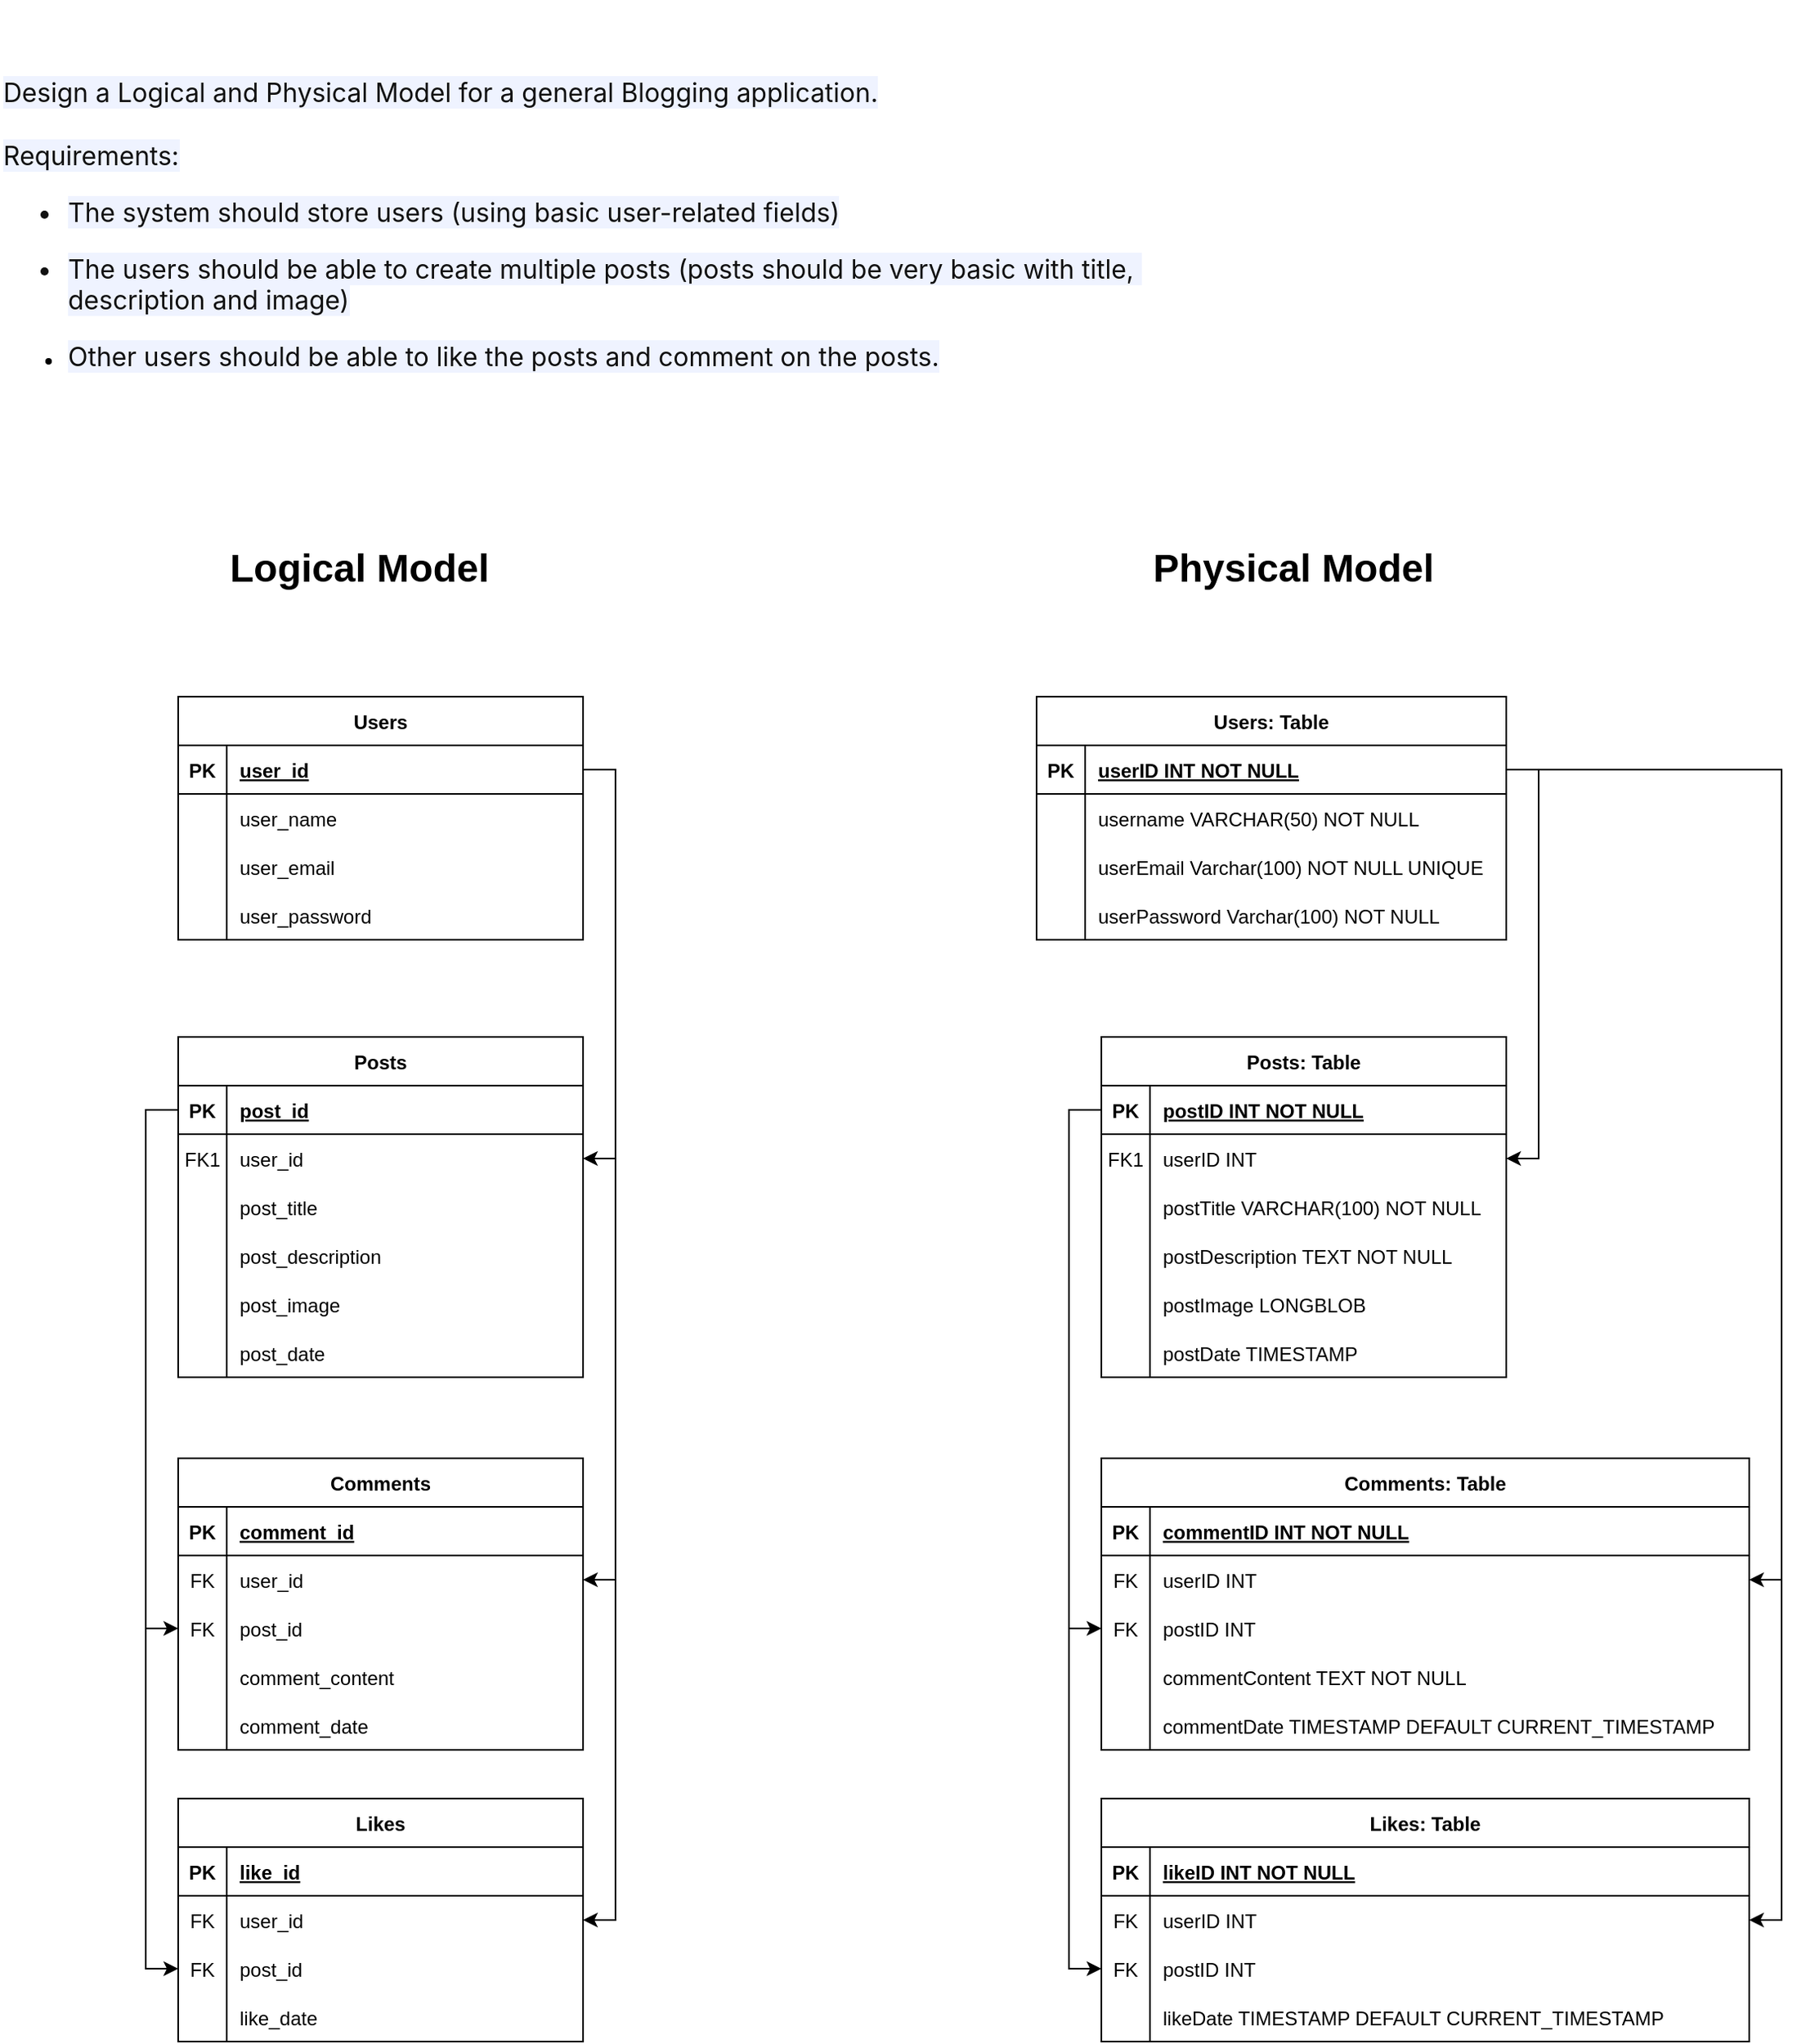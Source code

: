 <mxfile version="24.7.7">
  <diagram id="R2lEEEUBdFMjLlhIrx00" name="Page-1">
    <mxGraphModel dx="2100" dy="1114" grid="1" gridSize="10" guides="1" tooltips="1" connect="1" arrows="1" fold="1" page="1" pageScale="1" pageWidth="850" pageHeight="1100" math="0" shadow="0" extFonts="Permanent Marker^https://fonts.googleapis.com/css?family=Permanent+Marker">
      <root>
        <mxCell id="0" />
        <mxCell id="1" parent="0" />
        <mxCell id="C-vyLk0tnHw3VtMMgP7b-2" value="Posts" style="shape=table;startSize=30;container=1;collapsible=1;childLayout=tableLayout;fixedRows=1;rowLines=0;fontStyle=1;align=center;resizeLast=1;" parent="1" vertex="1">
          <mxGeometry x="200" y="670" width="250" height="210" as="geometry" />
        </mxCell>
        <mxCell id="C-vyLk0tnHw3VtMMgP7b-3" value="" style="shape=partialRectangle;collapsible=0;dropTarget=0;pointerEvents=0;fillColor=none;points=[[0,0.5],[1,0.5]];portConstraint=eastwest;top=0;left=0;right=0;bottom=1;" parent="C-vyLk0tnHw3VtMMgP7b-2" vertex="1">
          <mxGeometry y="30" width="250" height="30" as="geometry" />
        </mxCell>
        <mxCell id="C-vyLk0tnHw3VtMMgP7b-4" value="PK" style="shape=partialRectangle;overflow=hidden;connectable=0;fillColor=none;top=0;left=0;bottom=0;right=0;fontStyle=1;" parent="C-vyLk0tnHw3VtMMgP7b-3" vertex="1">
          <mxGeometry width="30" height="30" as="geometry">
            <mxRectangle width="30" height="30" as="alternateBounds" />
          </mxGeometry>
        </mxCell>
        <mxCell id="C-vyLk0tnHw3VtMMgP7b-5" value="post_id" style="shape=partialRectangle;overflow=hidden;connectable=0;fillColor=none;top=0;left=0;bottom=0;right=0;align=left;spacingLeft=6;fontStyle=5;" parent="C-vyLk0tnHw3VtMMgP7b-3" vertex="1">
          <mxGeometry x="30" width="220" height="30" as="geometry">
            <mxRectangle width="220" height="30" as="alternateBounds" />
          </mxGeometry>
        </mxCell>
        <mxCell id="C-vyLk0tnHw3VtMMgP7b-6" value="" style="shape=partialRectangle;collapsible=0;dropTarget=0;pointerEvents=0;fillColor=none;points=[[0,0.5],[1,0.5]];portConstraint=eastwest;top=0;left=0;right=0;bottom=0;" parent="C-vyLk0tnHw3VtMMgP7b-2" vertex="1">
          <mxGeometry y="60" width="250" height="30" as="geometry" />
        </mxCell>
        <mxCell id="C-vyLk0tnHw3VtMMgP7b-7" value="FK1" style="shape=partialRectangle;overflow=hidden;connectable=0;fillColor=none;top=0;left=0;bottom=0;right=0;" parent="C-vyLk0tnHw3VtMMgP7b-6" vertex="1">
          <mxGeometry width="30" height="30" as="geometry">
            <mxRectangle width="30" height="30" as="alternateBounds" />
          </mxGeometry>
        </mxCell>
        <mxCell id="C-vyLk0tnHw3VtMMgP7b-8" value="user_id" style="shape=partialRectangle;overflow=hidden;connectable=0;fillColor=none;top=0;left=0;bottom=0;right=0;align=left;spacingLeft=6;" parent="C-vyLk0tnHw3VtMMgP7b-6" vertex="1">
          <mxGeometry x="30" width="220" height="30" as="geometry">
            <mxRectangle width="220" height="30" as="alternateBounds" />
          </mxGeometry>
        </mxCell>
        <mxCell id="C-vyLk0tnHw3VtMMgP7b-9" value="" style="shape=partialRectangle;collapsible=0;dropTarget=0;pointerEvents=0;fillColor=none;points=[[0,0.5],[1,0.5]];portConstraint=eastwest;top=0;left=0;right=0;bottom=0;" parent="C-vyLk0tnHw3VtMMgP7b-2" vertex="1">
          <mxGeometry y="90" width="250" height="30" as="geometry" />
        </mxCell>
        <mxCell id="C-vyLk0tnHw3VtMMgP7b-10" value="" style="shape=partialRectangle;overflow=hidden;connectable=0;fillColor=none;top=0;left=0;bottom=0;right=0;" parent="C-vyLk0tnHw3VtMMgP7b-9" vertex="1">
          <mxGeometry width="30" height="30" as="geometry">
            <mxRectangle width="30" height="30" as="alternateBounds" />
          </mxGeometry>
        </mxCell>
        <mxCell id="C-vyLk0tnHw3VtMMgP7b-11" value="post_title" style="shape=partialRectangle;overflow=hidden;connectable=0;fillColor=none;top=0;left=0;bottom=0;right=0;align=left;spacingLeft=6;" parent="C-vyLk0tnHw3VtMMgP7b-9" vertex="1">
          <mxGeometry x="30" width="220" height="30" as="geometry">
            <mxRectangle width="220" height="30" as="alternateBounds" />
          </mxGeometry>
        </mxCell>
        <mxCell id="HWgr7O2YKV5X13XXDpk1-20" style="shape=partialRectangle;collapsible=0;dropTarget=0;pointerEvents=0;fillColor=none;points=[[0,0.5],[1,0.5]];portConstraint=eastwest;top=0;left=0;right=0;bottom=0;" vertex="1" parent="C-vyLk0tnHw3VtMMgP7b-2">
          <mxGeometry y="120" width="250" height="30" as="geometry" />
        </mxCell>
        <mxCell id="HWgr7O2YKV5X13XXDpk1-21" style="shape=partialRectangle;overflow=hidden;connectable=0;fillColor=none;top=0;left=0;bottom=0;right=0;" vertex="1" parent="HWgr7O2YKV5X13XXDpk1-20">
          <mxGeometry width="30" height="30" as="geometry">
            <mxRectangle width="30" height="30" as="alternateBounds" />
          </mxGeometry>
        </mxCell>
        <mxCell id="HWgr7O2YKV5X13XXDpk1-22" value="post_description" style="shape=partialRectangle;overflow=hidden;connectable=0;fillColor=none;top=0;left=0;bottom=0;right=0;align=left;spacingLeft=6;" vertex="1" parent="HWgr7O2YKV5X13XXDpk1-20">
          <mxGeometry x="30" width="220" height="30" as="geometry">
            <mxRectangle width="220" height="30" as="alternateBounds" />
          </mxGeometry>
        </mxCell>
        <mxCell id="HWgr7O2YKV5X13XXDpk1-23" style="shape=partialRectangle;collapsible=0;dropTarget=0;pointerEvents=0;fillColor=none;points=[[0,0.5],[1,0.5]];portConstraint=eastwest;top=0;left=0;right=0;bottom=0;" vertex="1" parent="C-vyLk0tnHw3VtMMgP7b-2">
          <mxGeometry y="150" width="250" height="30" as="geometry" />
        </mxCell>
        <mxCell id="HWgr7O2YKV5X13XXDpk1-24" style="shape=partialRectangle;overflow=hidden;connectable=0;fillColor=none;top=0;left=0;bottom=0;right=0;" vertex="1" parent="HWgr7O2YKV5X13XXDpk1-23">
          <mxGeometry width="30" height="30" as="geometry">
            <mxRectangle width="30" height="30" as="alternateBounds" />
          </mxGeometry>
        </mxCell>
        <mxCell id="HWgr7O2YKV5X13XXDpk1-25" value="post_image" style="shape=partialRectangle;overflow=hidden;connectable=0;fillColor=none;top=0;left=0;bottom=0;right=0;align=left;spacingLeft=6;" vertex="1" parent="HWgr7O2YKV5X13XXDpk1-23">
          <mxGeometry x="30" width="220" height="30" as="geometry">
            <mxRectangle width="220" height="30" as="alternateBounds" />
          </mxGeometry>
        </mxCell>
        <mxCell id="HWgr7O2YKV5X13XXDpk1-54" style="shape=partialRectangle;collapsible=0;dropTarget=0;pointerEvents=0;fillColor=none;points=[[0,0.5],[1,0.5]];portConstraint=eastwest;top=0;left=0;right=0;bottom=0;" vertex="1" parent="C-vyLk0tnHw3VtMMgP7b-2">
          <mxGeometry y="180" width="250" height="30" as="geometry" />
        </mxCell>
        <mxCell id="HWgr7O2YKV5X13XXDpk1-55" style="shape=partialRectangle;overflow=hidden;connectable=0;fillColor=none;top=0;left=0;bottom=0;right=0;" vertex="1" parent="HWgr7O2YKV5X13XXDpk1-54">
          <mxGeometry width="30" height="30" as="geometry">
            <mxRectangle width="30" height="30" as="alternateBounds" />
          </mxGeometry>
        </mxCell>
        <mxCell id="HWgr7O2YKV5X13XXDpk1-56" value="post_date" style="shape=partialRectangle;overflow=hidden;connectable=0;fillColor=none;top=0;left=0;bottom=0;right=0;align=left;spacingLeft=6;" vertex="1" parent="HWgr7O2YKV5X13XXDpk1-54">
          <mxGeometry x="30" width="220" height="30" as="geometry">
            <mxRectangle width="220" height="30" as="alternateBounds" />
          </mxGeometry>
        </mxCell>
        <mxCell id="C-vyLk0tnHw3VtMMgP7b-23" value="Users" style="shape=table;startSize=30;container=1;collapsible=1;childLayout=tableLayout;fixedRows=1;rowLines=0;fontStyle=1;align=center;resizeLast=1;" parent="1" vertex="1">
          <mxGeometry x="200" y="460" width="250" height="150" as="geometry" />
        </mxCell>
        <mxCell id="C-vyLk0tnHw3VtMMgP7b-24" value="" style="shape=partialRectangle;collapsible=0;dropTarget=0;pointerEvents=0;fillColor=none;points=[[0,0.5],[1,0.5]];portConstraint=eastwest;top=0;left=0;right=0;bottom=1;" parent="C-vyLk0tnHw3VtMMgP7b-23" vertex="1">
          <mxGeometry y="30" width="250" height="30" as="geometry" />
        </mxCell>
        <mxCell id="C-vyLk0tnHw3VtMMgP7b-25" value="PK" style="shape=partialRectangle;overflow=hidden;connectable=0;fillColor=none;top=0;left=0;bottom=0;right=0;fontStyle=1;" parent="C-vyLk0tnHw3VtMMgP7b-24" vertex="1">
          <mxGeometry width="30" height="30" as="geometry">
            <mxRectangle width="30" height="30" as="alternateBounds" />
          </mxGeometry>
        </mxCell>
        <mxCell id="C-vyLk0tnHw3VtMMgP7b-26" value="user_id" style="shape=partialRectangle;overflow=hidden;connectable=0;fillColor=none;top=0;left=0;bottom=0;right=0;align=left;spacingLeft=6;fontStyle=5;" parent="C-vyLk0tnHw3VtMMgP7b-24" vertex="1">
          <mxGeometry x="30" width="220" height="30" as="geometry">
            <mxRectangle width="220" height="30" as="alternateBounds" />
          </mxGeometry>
        </mxCell>
        <mxCell id="C-vyLk0tnHw3VtMMgP7b-27" value="" style="shape=partialRectangle;collapsible=0;dropTarget=0;pointerEvents=0;fillColor=none;points=[[0,0.5],[1,0.5]];portConstraint=eastwest;top=0;left=0;right=0;bottom=0;" parent="C-vyLk0tnHw3VtMMgP7b-23" vertex="1">
          <mxGeometry y="60" width="250" height="30" as="geometry" />
        </mxCell>
        <mxCell id="C-vyLk0tnHw3VtMMgP7b-28" value="" style="shape=partialRectangle;overflow=hidden;connectable=0;fillColor=none;top=0;left=0;bottom=0;right=0;" parent="C-vyLk0tnHw3VtMMgP7b-27" vertex="1">
          <mxGeometry width="30" height="30" as="geometry">
            <mxRectangle width="30" height="30" as="alternateBounds" />
          </mxGeometry>
        </mxCell>
        <mxCell id="C-vyLk0tnHw3VtMMgP7b-29" value="user_name" style="shape=partialRectangle;overflow=hidden;connectable=0;fillColor=none;top=0;left=0;bottom=0;right=0;align=left;spacingLeft=6;" parent="C-vyLk0tnHw3VtMMgP7b-27" vertex="1">
          <mxGeometry x="30" width="220" height="30" as="geometry">
            <mxRectangle width="220" height="30" as="alternateBounds" />
          </mxGeometry>
        </mxCell>
        <mxCell id="HWgr7O2YKV5X13XXDpk1-26" style="shape=partialRectangle;collapsible=0;dropTarget=0;pointerEvents=0;fillColor=none;points=[[0,0.5],[1,0.5]];portConstraint=eastwest;top=0;left=0;right=0;bottom=0;" vertex="1" parent="C-vyLk0tnHw3VtMMgP7b-23">
          <mxGeometry y="90" width="250" height="30" as="geometry" />
        </mxCell>
        <mxCell id="HWgr7O2YKV5X13XXDpk1-27" style="shape=partialRectangle;overflow=hidden;connectable=0;fillColor=none;top=0;left=0;bottom=0;right=0;" vertex="1" parent="HWgr7O2YKV5X13XXDpk1-26">
          <mxGeometry width="30" height="30" as="geometry">
            <mxRectangle width="30" height="30" as="alternateBounds" />
          </mxGeometry>
        </mxCell>
        <mxCell id="HWgr7O2YKV5X13XXDpk1-28" value="user_email" style="shape=partialRectangle;overflow=hidden;connectable=0;fillColor=none;top=0;left=0;bottom=0;right=0;align=left;spacingLeft=6;" vertex="1" parent="HWgr7O2YKV5X13XXDpk1-26">
          <mxGeometry x="30" width="220" height="30" as="geometry">
            <mxRectangle width="220" height="30" as="alternateBounds" />
          </mxGeometry>
        </mxCell>
        <mxCell id="HWgr7O2YKV5X13XXDpk1-29" style="shape=partialRectangle;collapsible=0;dropTarget=0;pointerEvents=0;fillColor=none;points=[[0,0.5],[1,0.5]];portConstraint=eastwest;top=0;left=0;right=0;bottom=0;" vertex="1" parent="C-vyLk0tnHw3VtMMgP7b-23">
          <mxGeometry y="120" width="250" height="30" as="geometry" />
        </mxCell>
        <mxCell id="HWgr7O2YKV5X13XXDpk1-30" style="shape=partialRectangle;overflow=hidden;connectable=0;fillColor=none;top=0;left=0;bottom=0;right=0;" vertex="1" parent="HWgr7O2YKV5X13XXDpk1-29">
          <mxGeometry width="30" height="30" as="geometry">
            <mxRectangle width="30" height="30" as="alternateBounds" />
          </mxGeometry>
        </mxCell>
        <mxCell id="HWgr7O2YKV5X13XXDpk1-31" value="user_password" style="shape=partialRectangle;overflow=hidden;connectable=0;fillColor=none;top=0;left=0;bottom=0;right=0;align=left;spacingLeft=6;" vertex="1" parent="HWgr7O2YKV5X13XXDpk1-29">
          <mxGeometry x="30" width="220" height="30" as="geometry">
            <mxRectangle width="220" height="30" as="alternateBounds" />
          </mxGeometry>
        </mxCell>
        <mxCell id="HWgr7O2YKV5X13XXDpk1-41" value="Likes" style="shape=table;startSize=30;container=1;collapsible=1;childLayout=tableLayout;fixedRows=1;rowLines=0;fontStyle=1;align=center;resizeLast=1;" vertex="1" parent="1">
          <mxGeometry x="200" y="1140" width="250" height="150" as="geometry" />
        </mxCell>
        <mxCell id="HWgr7O2YKV5X13XXDpk1-42" value="" style="shape=partialRectangle;collapsible=0;dropTarget=0;pointerEvents=0;fillColor=none;points=[[0,0.5],[1,0.5]];portConstraint=eastwest;top=0;left=0;right=0;bottom=1;" vertex="1" parent="HWgr7O2YKV5X13XXDpk1-41">
          <mxGeometry y="30" width="250" height="30" as="geometry" />
        </mxCell>
        <mxCell id="HWgr7O2YKV5X13XXDpk1-43" value="PK" style="shape=partialRectangle;overflow=hidden;connectable=0;fillColor=none;top=0;left=0;bottom=0;right=0;fontStyle=1;" vertex="1" parent="HWgr7O2YKV5X13XXDpk1-42">
          <mxGeometry width="30" height="30" as="geometry">
            <mxRectangle width="30" height="30" as="alternateBounds" />
          </mxGeometry>
        </mxCell>
        <mxCell id="HWgr7O2YKV5X13XXDpk1-44" value="like_id" style="shape=partialRectangle;overflow=hidden;connectable=0;fillColor=none;top=0;left=0;bottom=0;right=0;align=left;spacingLeft=6;fontStyle=5;" vertex="1" parent="HWgr7O2YKV5X13XXDpk1-42">
          <mxGeometry x="30" width="220" height="30" as="geometry">
            <mxRectangle width="220" height="30" as="alternateBounds" />
          </mxGeometry>
        </mxCell>
        <mxCell id="HWgr7O2YKV5X13XXDpk1-45" value="" style="shape=partialRectangle;collapsible=0;dropTarget=0;pointerEvents=0;fillColor=none;points=[[0,0.5],[1,0.5]];portConstraint=eastwest;top=0;left=0;right=0;bottom=0;" vertex="1" parent="HWgr7O2YKV5X13XXDpk1-41">
          <mxGeometry y="60" width="250" height="30" as="geometry" />
        </mxCell>
        <mxCell id="HWgr7O2YKV5X13XXDpk1-46" value="FK" style="shape=partialRectangle;overflow=hidden;connectable=0;fillColor=none;top=0;left=0;bottom=0;right=0;" vertex="1" parent="HWgr7O2YKV5X13XXDpk1-45">
          <mxGeometry width="30" height="30" as="geometry">
            <mxRectangle width="30" height="30" as="alternateBounds" />
          </mxGeometry>
        </mxCell>
        <mxCell id="HWgr7O2YKV5X13XXDpk1-47" value="user_id" style="shape=partialRectangle;overflow=hidden;connectable=0;fillColor=none;top=0;left=0;bottom=0;right=0;align=left;spacingLeft=6;" vertex="1" parent="HWgr7O2YKV5X13XXDpk1-45">
          <mxGeometry x="30" width="220" height="30" as="geometry">
            <mxRectangle width="220" height="30" as="alternateBounds" />
          </mxGeometry>
        </mxCell>
        <mxCell id="HWgr7O2YKV5X13XXDpk1-48" style="shape=partialRectangle;collapsible=0;dropTarget=0;pointerEvents=0;fillColor=none;points=[[0,0.5],[1,0.5]];portConstraint=eastwest;top=0;left=0;right=0;bottom=0;" vertex="1" parent="HWgr7O2YKV5X13XXDpk1-41">
          <mxGeometry y="90" width="250" height="30" as="geometry" />
        </mxCell>
        <mxCell id="HWgr7O2YKV5X13XXDpk1-49" value="FK" style="shape=partialRectangle;overflow=hidden;connectable=0;fillColor=none;top=0;left=0;bottom=0;right=0;" vertex="1" parent="HWgr7O2YKV5X13XXDpk1-48">
          <mxGeometry width="30" height="30" as="geometry">
            <mxRectangle width="30" height="30" as="alternateBounds" />
          </mxGeometry>
        </mxCell>
        <mxCell id="HWgr7O2YKV5X13XXDpk1-50" value="post_id" style="shape=partialRectangle;overflow=hidden;connectable=0;fillColor=none;top=0;left=0;bottom=0;right=0;align=left;spacingLeft=6;" vertex="1" parent="HWgr7O2YKV5X13XXDpk1-48">
          <mxGeometry x="30" width="220" height="30" as="geometry">
            <mxRectangle width="220" height="30" as="alternateBounds" />
          </mxGeometry>
        </mxCell>
        <mxCell id="HWgr7O2YKV5X13XXDpk1-51" style="shape=partialRectangle;collapsible=0;dropTarget=0;pointerEvents=0;fillColor=none;points=[[0,0.5],[1,0.5]];portConstraint=eastwest;top=0;left=0;right=0;bottom=0;" vertex="1" parent="HWgr7O2YKV5X13XXDpk1-41">
          <mxGeometry y="120" width="250" height="30" as="geometry" />
        </mxCell>
        <mxCell id="HWgr7O2YKV5X13XXDpk1-52" style="shape=partialRectangle;overflow=hidden;connectable=0;fillColor=none;top=0;left=0;bottom=0;right=0;" vertex="1" parent="HWgr7O2YKV5X13XXDpk1-51">
          <mxGeometry width="30" height="30" as="geometry">
            <mxRectangle width="30" height="30" as="alternateBounds" />
          </mxGeometry>
        </mxCell>
        <mxCell id="HWgr7O2YKV5X13XXDpk1-53" value="like_date" style="shape=partialRectangle;overflow=hidden;connectable=0;fillColor=none;top=0;left=0;bottom=0;right=0;align=left;spacingLeft=6;" vertex="1" parent="HWgr7O2YKV5X13XXDpk1-51">
          <mxGeometry x="30" width="220" height="30" as="geometry">
            <mxRectangle width="220" height="30" as="alternateBounds" />
          </mxGeometry>
        </mxCell>
        <mxCell id="HWgr7O2YKV5X13XXDpk1-57" value="Comments" style="shape=table;startSize=30;container=1;collapsible=1;childLayout=tableLayout;fixedRows=1;rowLines=0;fontStyle=1;align=center;resizeLast=1;" vertex="1" parent="1">
          <mxGeometry x="200" y="930" width="250" height="180" as="geometry" />
        </mxCell>
        <mxCell id="HWgr7O2YKV5X13XXDpk1-58" value="" style="shape=partialRectangle;collapsible=0;dropTarget=0;pointerEvents=0;fillColor=none;points=[[0,0.5],[1,0.5]];portConstraint=eastwest;top=0;left=0;right=0;bottom=1;" vertex="1" parent="HWgr7O2YKV5X13XXDpk1-57">
          <mxGeometry y="30" width="250" height="30" as="geometry" />
        </mxCell>
        <mxCell id="HWgr7O2YKV5X13XXDpk1-59" value="PK" style="shape=partialRectangle;overflow=hidden;connectable=0;fillColor=none;top=0;left=0;bottom=0;right=0;fontStyle=1;" vertex="1" parent="HWgr7O2YKV5X13XXDpk1-58">
          <mxGeometry width="30" height="30" as="geometry">
            <mxRectangle width="30" height="30" as="alternateBounds" />
          </mxGeometry>
        </mxCell>
        <mxCell id="HWgr7O2YKV5X13XXDpk1-60" value="comment_id" style="shape=partialRectangle;overflow=hidden;connectable=0;fillColor=none;top=0;left=0;bottom=0;right=0;align=left;spacingLeft=6;fontStyle=5;" vertex="1" parent="HWgr7O2YKV5X13XXDpk1-58">
          <mxGeometry x="30" width="220" height="30" as="geometry">
            <mxRectangle width="220" height="30" as="alternateBounds" />
          </mxGeometry>
        </mxCell>
        <mxCell id="HWgr7O2YKV5X13XXDpk1-61" value="" style="shape=partialRectangle;collapsible=0;dropTarget=0;pointerEvents=0;fillColor=none;points=[[0,0.5],[1,0.5]];portConstraint=eastwest;top=0;left=0;right=0;bottom=0;" vertex="1" parent="HWgr7O2YKV5X13XXDpk1-57">
          <mxGeometry y="60" width="250" height="30" as="geometry" />
        </mxCell>
        <mxCell id="HWgr7O2YKV5X13XXDpk1-62" value="FK" style="shape=partialRectangle;overflow=hidden;connectable=0;fillColor=none;top=0;left=0;bottom=0;right=0;" vertex="1" parent="HWgr7O2YKV5X13XXDpk1-61">
          <mxGeometry width="30" height="30" as="geometry">
            <mxRectangle width="30" height="30" as="alternateBounds" />
          </mxGeometry>
        </mxCell>
        <mxCell id="HWgr7O2YKV5X13XXDpk1-63" value="user_id" style="shape=partialRectangle;overflow=hidden;connectable=0;fillColor=none;top=0;left=0;bottom=0;right=0;align=left;spacingLeft=6;" vertex="1" parent="HWgr7O2YKV5X13XXDpk1-61">
          <mxGeometry x="30" width="220" height="30" as="geometry">
            <mxRectangle width="220" height="30" as="alternateBounds" />
          </mxGeometry>
        </mxCell>
        <mxCell id="HWgr7O2YKV5X13XXDpk1-64" style="shape=partialRectangle;collapsible=0;dropTarget=0;pointerEvents=0;fillColor=none;points=[[0,0.5],[1,0.5]];portConstraint=eastwest;top=0;left=0;right=0;bottom=0;" vertex="1" parent="HWgr7O2YKV5X13XXDpk1-57">
          <mxGeometry y="90" width="250" height="30" as="geometry" />
        </mxCell>
        <mxCell id="HWgr7O2YKV5X13XXDpk1-65" value="FK" style="shape=partialRectangle;overflow=hidden;connectable=0;fillColor=none;top=0;left=0;bottom=0;right=0;" vertex="1" parent="HWgr7O2YKV5X13XXDpk1-64">
          <mxGeometry width="30" height="30" as="geometry">
            <mxRectangle width="30" height="30" as="alternateBounds" />
          </mxGeometry>
        </mxCell>
        <mxCell id="HWgr7O2YKV5X13XXDpk1-66" value="post_id" style="shape=partialRectangle;overflow=hidden;connectable=0;fillColor=none;top=0;left=0;bottom=0;right=0;align=left;spacingLeft=6;" vertex="1" parent="HWgr7O2YKV5X13XXDpk1-64">
          <mxGeometry x="30" width="220" height="30" as="geometry">
            <mxRectangle width="220" height="30" as="alternateBounds" />
          </mxGeometry>
        </mxCell>
        <mxCell id="HWgr7O2YKV5X13XXDpk1-183" style="shape=partialRectangle;collapsible=0;dropTarget=0;pointerEvents=0;fillColor=none;points=[[0,0.5],[1,0.5]];portConstraint=eastwest;top=0;left=0;right=0;bottom=0;" vertex="1" parent="HWgr7O2YKV5X13XXDpk1-57">
          <mxGeometry y="120" width="250" height="30" as="geometry" />
        </mxCell>
        <mxCell id="HWgr7O2YKV5X13XXDpk1-184" style="shape=partialRectangle;overflow=hidden;connectable=0;fillColor=none;top=0;left=0;bottom=0;right=0;" vertex="1" parent="HWgr7O2YKV5X13XXDpk1-183">
          <mxGeometry width="30" height="30" as="geometry">
            <mxRectangle width="30" height="30" as="alternateBounds" />
          </mxGeometry>
        </mxCell>
        <mxCell id="HWgr7O2YKV5X13XXDpk1-185" value="comment_content" style="shape=partialRectangle;overflow=hidden;connectable=0;fillColor=none;top=0;left=0;bottom=0;right=0;align=left;spacingLeft=6;" vertex="1" parent="HWgr7O2YKV5X13XXDpk1-183">
          <mxGeometry x="30" width="220" height="30" as="geometry">
            <mxRectangle width="220" height="30" as="alternateBounds" />
          </mxGeometry>
        </mxCell>
        <mxCell id="HWgr7O2YKV5X13XXDpk1-67" style="shape=partialRectangle;collapsible=0;dropTarget=0;pointerEvents=0;fillColor=none;points=[[0,0.5],[1,0.5]];portConstraint=eastwest;top=0;left=0;right=0;bottom=0;" vertex="1" parent="HWgr7O2YKV5X13XXDpk1-57">
          <mxGeometry y="150" width="250" height="30" as="geometry" />
        </mxCell>
        <mxCell id="HWgr7O2YKV5X13XXDpk1-68" style="shape=partialRectangle;overflow=hidden;connectable=0;fillColor=none;top=0;left=0;bottom=0;right=0;" vertex="1" parent="HWgr7O2YKV5X13XXDpk1-67">
          <mxGeometry width="30" height="30" as="geometry">
            <mxRectangle width="30" height="30" as="alternateBounds" />
          </mxGeometry>
        </mxCell>
        <mxCell id="HWgr7O2YKV5X13XXDpk1-69" value="comment_date" style="shape=partialRectangle;overflow=hidden;connectable=0;fillColor=none;top=0;left=0;bottom=0;right=0;align=left;spacingLeft=6;" vertex="1" parent="HWgr7O2YKV5X13XXDpk1-67">
          <mxGeometry x="30" width="220" height="30" as="geometry">
            <mxRectangle width="220" height="30" as="alternateBounds" />
          </mxGeometry>
        </mxCell>
        <mxCell id="HWgr7O2YKV5X13XXDpk1-79" style="edgeStyle=orthogonalEdgeStyle;rounded=0;orthogonalLoop=1;jettySize=auto;html=1;exitX=1;exitY=0.5;exitDx=0;exitDy=0;entryX=1;entryY=0.5;entryDx=0;entryDy=0;" edge="1" parent="1" source="C-vyLk0tnHw3VtMMgP7b-24" target="C-vyLk0tnHw3VtMMgP7b-6">
          <mxGeometry relative="1" as="geometry" />
        </mxCell>
        <mxCell id="HWgr7O2YKV5X13XXDpk1-80" style="edgeStyle=orthogonalEdgeStyle;rounded=0;orthogonalLoop=1;jettySize=auto;html=1;exitX=1;exitY=0.5;exitDx=0;exitDy=0;entryX=1;entryY=0.5;entryDx=0;entryDy=0;" edge="1" parent="1" source="C-vyLk0tnHw3VtMMgP7b-24" target="HWgr7O2YKV5X13XXDpk1-61">
          <mxGeometry relative="1" as="geometry" />
        </mxCell>
        <mxCell id="HWgr7O2YKV5X13XXDpk1-81" style="edgeStyle=orthogonalEdgeStyle;rounded=0;orthogonalLoop=1;jettySize=auto;html=1;exitX=1;exitY=0.5;exitDx=0;exitDy=0;entryX=1;entryY=0.5;entryDx=0;entryDy=0;" edge="1" parent="1" source="C-vyLk0tnHw3VtMMgP7b-24" target="HWgr7O2YKV5X13XXDpk1-45">
          <mxGeometry relative="1" as="geometry" />
        </mxCell>
        <mxCell id="HWgr7O2YKV5X13XXDpk1-82" style="edgeStyle=orthogonalEdgeStyle;rounded=0;orthogonalLoop=1;jettySize=auto;html=1;exitX=0;exitY=0.5;exitDx=0;exitDy=0;entryX=0;entryY=0.5;entryDx=0;entryDy=0;" edge="1" parent="1" source="C-vyLk0tnHw3VtMMgP7b-3" target="HWgr7O2YKV5X13XXDpk1-64">
          <mxGeometry relative="1" as="geometry" />
        </mxCell>
        <mxCell id="HWgr7O2YKV5X13XXDpk1-83" style="edgeStyle=orthogonalEdgeStyle;rounded=0;orthogonalLoop=1;jettySize=auto;html=1;exitX=0;exitY=0.5;exitDx=0;exitDy=0;entryX=0;entryY=0.5;entryDx=0;entryDy=0;" edge="1" parent="1" source="C-vyLk0tnHw3VtMMgP7b-3" target="HWgr7O2YKV5X13XXDpk1-48">
          <mxGeometry relative="1" as="geometry" />
        </mxCell>
        <mxCell id="HWgr7O2YKV5X13XXDpk1-84" value="&lt;span style=&quot;color: rgb(17, 17, 17); font-family: -apple-system, Roboto, SegoeUI, &amp;quot;Segoe UI&amp;quot;, &amp;quot;Helvetica Neue&amp;quot;, Helvetica, &amp;quot;Microsoft YaHei&amp;quot;, &amp;quot;Meiryo UI&amp;quot;, Meiryo, &amp;quot;Arial Unicode MS&amp;quot;, sans-serif; font-size: 16px; white-space-collapse: preserve; background-color: rgb(239, 243, 255);&quot;&gt;Design a Logical and Physical Model for a general Blogging application.&lt;/span&gt;&lt;div&gt;&lt;span style=&quot;color: rgb(17, 17, 17); font-family: -apple-system, Roboto, SegoeUI, &amp;quot;Segoe UI&amp;quot;, &amp;quot;Helvetica Neue&amp;quot;, Helvetica, &amp;quot;Microsoft YaHei&amp;quot;, &amp;quot;Meiryo UI&amp;quot;, Meiryo, &amp;quot;Arial Unicode MS&amp;quot;, sans-serif; font-size: 16px; white-space-collapse: preserve; background-color: rgb(239, 243, 255);&quot;&gt;&lt;br&gt;Requirements:&lt;br&gt;&lt;ul&gt;&lt;li&gt;&lt;span style=&quot;color: rgb(17, 17, 17); font-family: -apple-system, Roboto, SegoeUI, &amp;quot;Segoe UI&amp;quot;, &amp;quot;Helvetica Neue&amp;quot;, Helvetica, &amp;quot;Microsoft YaHei&amp;quot;, &amp;quot;Meiryo UI&amp;quot;, Meiryo, &amp;quot;Arial Unicode MS&amp;quot;, sans-serif; font-size: 16px; white-space-collapse: preserve; background-color: rgb(239, 243, 255);&quot;&gt;The system should store users (using basic user-related fields)&lt;/span&gt;&lt;/li&gt;&lt;/ul&gt;&lt;/span&gt;&lt;/div&gt;&lt;div&gt;&lt;span style=&quot;color: rgb(17, 17, 17); font-family: -apple-system, Roboto, SegoeUI, &amp;quot;Segoe UI&amp;quot;, &amp;quot;Helvetica Neue&amp;quot;, Helvetica, &amp;quot;Microsoft YaHei&amp;quot;, &amp;quot;Meiryo UI&amp;quot;, Meiryo, &amp;quot;Arial Unicode MS&amp;quot;, sans-serif; font-size: 16px; white-space-collapse: preserve; background-color: rgb(239, 243, 255);&quot;&gt;&lt;ul&gt;&lt;li&gt;&lt;span style=&quot;color: rgb(17, 17, 17); font-family: -apple-system, Roboto, SegoeUI, &amp;quot;Segoe UI&amp;quot;, &amp;quot;Helvetica Neue&amp;quot;, Helvetica, &amp;quot;Microsoft YaHei&amp;quot;, &amp;quot;Meiryo UI&amp;quot;, Meiryo, &amp;quot;Arial Unicode MS&amp;quot;, sans-serif; font-size: 16px; white-space-collapse: preserve; background-color: rgb(239, 243, 255);&quot;&gt;The users should be able to create multiple posts (posts should be very basic with &lt;/span&gt;&lt;span style=&quot;background-color: rgb(239, 243, 255); color: rgb(17, 17, 17); font-family: -apple-system, Roboto, SegoeUI, &amp;quot;Segoe UI&amp;quot;, &amp;quot;Helvetica Neue&amp;quot;, Helvetica, &amp;quot;Microsoft YaHei&amp;quot;, &amp;quot;Meiryo UI&amp;quot;, Meiryo, &amp;quot;Arial Unicode MS&amp;quot;, sans-serif; font-size: 16px; white-space-collapse: preserve;&quot;&gt;title, description and image)&lt;/span&gt;&lt;/li&gt;&lt;/ul&gt;&lt;/span&gt;&lt;/div&gt;&lt;div&gt;&lt;ul&gt;&lt;li&gt;&lt;span style=&quot;color: rgb(17, 17, 17); font-family: -apple-system, Roboto, SegoeUI, &amp;quot;Segoe UI&amp;quot;, &amp;quot;Helvetica Neue&amp;quot;, Helvetica, &amp;quot;Microsoft YaHei&amp;quot;, &amp;quot;Meiryo UI&amp;quot;, Meiryo, &amp;quot;Arial Unicode MS&amp;quot;, sans-serif; font-size: 16px; white-space-collapse: preserve; background-color: rgb(239, 243, 255);&quot;&gt;Other users should be able to like the posts and comment on the posts.&lt;/span&gt;&lt;/li&gt;&lt;/ul&gt;&lt;/div&gt;" style="text;html=1;align=left;verticalAlign=middle;whiteSpace=wrap;rounded=0;" vertex="1" parent="1">
          <mxGeometry x="90" y="30" width="750" height="290" as="geometry" />
        </mxCell>
        <mxCell id="HWgr7O2YKV5X13XXDpk1-85" value="&lt;h1 style=&quot;margin-top: 0px;&quot;&gt;Logical Model&lt;/h1&gt;" style="text;html=1;whiteSpace=wrap;overflow=hidden;rounded=0;" vertex="1" parent="1">
          <mxGeometry x="230" y="360" width="180" height="50" as="geometry" />
        </mxCell>
        <mxCell id="HWgr7O2YKV5X13XXDpk1-115" value="Posts: Table" style="shape=table;startSize=30;container=1;collapsible=1;childLayout=tableLayout;fixedRows=1;rowLines=0;fontStyle=1;align=center;resizeLast=1;" vertex="1" parent="1">
          <mxGeometry x="770" y="670" width="250" height="210" as="geometry" />
        </mxCell>
        <mxCell id="HWgr7O2YKV5X13XXDpk1-116" value="" style="shape=partialRectangle;collapsible=0;dropTarget=0;pointerEvents=0;fillColor=none;points=[[0,0.5],[1,0.5]];portConstraint=eastwest;top=0;left=0;right=0;bottom=1;" vertex="1" parent="HWgr7O2YKV5X13XXDpk1-115">
          <mxGeometry y="30" width="250" height="30" as="geometry" />
        </mxCell>
        <mxCell id="HWgr7O2YKV5X13XXDpk1-117" value="PK" style="shape=partialRectangle;overflow=hidden;connectable=0;fillColor=none;top=0;left=0;bottom=0;right=0;fontStyle=1;" vertex="1" parent="HWgr7O2YKV5X13XXDpk1-116">
          <mxGeometry width="30" height="30" as="geometry">
            <mxRectangle width="30" height="30" as="alternateBounds" />
          </mxGeometry>
        </mxCell>
        <mxCell id="HWgr7O2YKV5X13XXDpk1-118" value="postID INT NOT NULL " style="shape=partialRectangle;overflow=hidden;connectable=0;fillColor=none;top=0;left=0;bottom=0;right=0;align=left;spacingLeft=6;fontStyle=5;" vertex="1" parent="HWgr7O2YKV5X13XXDpk1-116">
          <mxGeometry x="30" width="220" height="30" as="geometry">
            <mxRectangle width="220" height="30" as="alternateBounds" />
          </mxGeometry>
        </mxCell>
        <mxCell id="HWgr7O2YKV5X13XXDpk1-119" value="" style="shape=partialRectangle;collapsible=0;dropTarget=0;pointerEvents=0;fillColor=none;points=[[0,0.5],[1,0.5]];portConstraint=eastwest;top=0;left=0;right=0;bottom=0;" vertex="1" parent="HWgr7O2YKV5X13XXDpk1-115">
          <mxGeometry y="60" width="250" height="30" as="geometry" />
        </mxCell>
        <mxCell id="HWgr7O2YKV5X13XXDpk1-120" value="FK1" style="shape=partialRectangle;overflow=hidden;connectable=0;fillColor=none;top=0;left=0;bottom=0;right=0;" vertex="1" parent="HWgr7O2YKV5X13XXDpk1-119">
          <mxGeometry width="30" height="30" as="geometry">
            <mxRectangle width="30" height="30" as="alternateBounds" />
          </mxGeometry>
        </mxCell>
        <mxCell id="HWgr7O2YKV5X13XXDpk1-121" value="userID INT" style="shape=partialRectangle;overflow=hidden;connectable=0;fillColor=none;top=0;left=0;bottom=0;right=0;align=left;spacingLeft=6;" vertex="1" parent="HWgr7O2YKV5X13XXDpk1-119">
          <mxGeometry x="30" width="220" height="30" as="geometry">
            <mxRectangle width="220" height="30" as="alternateBounds" />
          </mxGeometry>
        </mxCell>
        <mxCell id="HWgr7O2YKV5X13XXDpk1-122" value="" style="shape=partialRectangle;collapsible=0;dropTarget=0;pointerEvents=0;fillColor=none;points=[[0,0.5],[1,0.5]];portConstraint=eastwest;top=0;left=0;right=0;bottom=0;" vertex="1" parent="HWgr7O2YKV5X13XXDpk1-115">
          <mxGeometry y="90" width="250" height="30" as="geometry" />
        </mxCell>
        <mxCell id="HWgr7O2YKV5X13XXDpk1-123" value="" style="shape=partialRectangle;overflow=hidden;connectable=0;fillColor=none;top=0;left=0;bottom=0;right=0;" vertex="1" parent="HWgr7O2YKV5X13XXDpk1-122">
          <mxGeometry width="30" height="30" as="geometry">
            <mxRectangle width="30" height="30" as="alternateBounds" />
          </mxGeometry>
        </mxCell>
        <mxCell id="HWgr7O2YKV5X13XXDpk1-124" value="postTitle VARCHAR(100) NOT NULL" style="shape=partialRectangle;overflow=hidden;connectable=0;fillColor=none;top=0;left=0;bottom=0;right=0;align=left;spacingLeft=6;" vertex="1" parent="HWgr7O2YKV5X13XXDpk1-122">
          <mxGeometry x="30" width="220" height="30" as="geometry">
            <mxRectangle width="220" height="30" as="alternateBounds" />
          </mxGeometry>
        </mxCell>
        <mxCell id="HWgr7O2YKV5X13XXDpk1-125" style="shape=partialRectangle;collapsible=0;dropTarget=0;pointerEvents=0;fillColor=none;points=[[0,0.5],[1,0.5]];portConstraint=eastwest;top=0;left=0;right=0;bottom=0;" vertex="1" parent="HWgr7O2YKV5X13XXDpk1-115">
          <mxGeometry y="120" width="250" height="30" as="geometry" />
        </mxCell>
        <mxCell id="HWgr7O2YKV5X13XXDpk1-126" style="shape=partialRectangle;overflow=hidden;connectable=0;fillColor=none;top=0;left=0;bottom=0;right=0;" vertex="1" parent="HWgr7O2YKV5X13XXDpk1-125">
          <mxGeometry width="30" height="30" as="geometry">
            <mxRectangle width="30" height="30" as="alternateBounds" />
          </mxGeometry>
        </mxCell>
        <mxCell id="HWgr7O2YKV5X13XXDpk1-127" value="postDescription TEXT NOT NULL" style="shape=partialRectangle;overflow=hidden;connectable=0;fillColor=none;top=0;left=0;bottom=0;right=0;align=left;spacingLeft=6;" vertex="1" parent="HWgr7O2YKV5X13XXDpk1-125">
          <mxGeometry x="30" width="220" height="30" as="geometry">
            <mxRectangle width="220" height="30" as="alternateBounds" />
          </mxGeometry>
        </mxCell>
        <mxCell id="HWgr7O2YKV5X13XXDpk1-128" style="shape=partialRectangle;collapsible=0;dropTarget=0;pointerEvents=0;fillColor=none;points=[[0,0.5],[1,0.5]];portConstraint=eastwest;top=0;left=0;right=0;bottom=0;" vertex="1" parent="HWgr7O2YKV5X13XXDpk1-115">
          <mxGeometry y="150" width="250" height="30" as="geometry" />
        </mxCell>
        <mxCell id="HWgr7O2YKV5X13XXDpk1-129" style="shape=partialRectangle;overflow=hidden;connectable=0;fillColor=none;top=0;left=0;bottom=0;right=0;" vertex="1" parent="HWgr7O2YKV5X13XXDpk1-128">
          <mxGeometry width="30" height="30" as="geometry">
            <mxRectangle width="30" height="30" as="alternateBounds" />
          </mxGeometry>
        </mxCell>
        <mxCell id="HWgr7O2YKV5X13XXDpk1-130" value="postImage LONGBLOB" style="shape=partialRectangle;overflow=hidden;connectable=0;fillColor=none;top=0;left=0;bottom=0;right=0;align=left;spacingLeft=6;" vertex="1" parent="HWgr7O2YKV5X13XXDpk1-128">
          <mxGeometry x="30" width="220" height="30" as="geometry">
            <mxRectangle width="220" height="30" as="alternateBounds" />
          </mxGeometry>
        </mxCell>
        <mxCell id="HWgr7O2YKV5X13XXDpk1-131" style="shape=partialRectangle;collapsible=0;dropTarget=0;pointerEvents=0;fillColor=none;points=[[0,0.5],[1,0.5]];portConstraint=eastwest;top=0;left=0;right=0;bottom=0;" vertex="1" parent="HWgr7O2YKV5X13XXDpk1-115">
          <mxGeometry y="180" width="250" height="30" as="geometry" />
        </mxCell>
        <mxCell id="HWgr7O2YKV5X13XXDpk1-132" style="shape=partialRectangle;overflow=hidden;connectable=0;fillColor=none;top=0;left=0;bottom=0;right=0;" vertex="1" parent="HWgr7O2YKV5X13XXDpk1-131">
          <mxGeometry width="30" height="30" as="geometry">
            <mxRectangle width="30" height="30" as="alternateBounds" />
          </mxGeometry>
        </mxCell>
        <mxCell id="HWgr7O2YKV5X13XXDpk1-133" value="postDate TIMESTAMP" style="shape=partialRectangle;overflow=hidden;connectable=0;fillColor=none;top=0;left=0;bottom=0;right=0;align=left;spacingLeft=6;" vertex="1" parent="HWgr7O2YKV5X13XXDpk1-131">
          <mxGeometry x="30" width="220" height="30" as="geometry">
            <mxRectangle width="220" height="30" as="alternateBounds" />
          </mxGeometry>
        </mxCell>
        <mxCell id="HWgr7O2YKV5X13XXDpk1-134" value="Users: Table" style="shape=table;startSize=30;container=1;collapsible=1;childLayout=tableLayout;fixedRows=1;rowLines=0;fontStyle=1;align=center;resizeLast=1;" vertex="1" parent="1">
          <mxGeometry x="730" y="460" width="290" height="150" as="geometry" />
        </mxCell>
        <mxCell id="HWgr7O2YKV5X13XXDpk1-135" value="" style="shape=partialRectangle;collapsible=0;dropTarget=0;pointerEvents=0;fillColor=none;points=[[0,0.5],[1,0.5]];portConstraint=eastwest;top=0;left=0;right=0;bottom=1;" vertex="1" parent="HWgr7O2YKV5X13XXDpk1-134">
          <mxGeometry y="30" width="290" height="30" as="geometry" />
        </mxCell>
        <mxCell id="HWgr7O2YKV5X13XXDpk1-136" value="PK" style="shape=partialRectangle;overflow=hidden;connectable=0;fillColor=none;top=0;left=0;bottom=0;right=0;fontStyle=1;" vertex="1" parent="HWgr7O2YKV5X13XXDpk1-135">
          <mxGeometry width="30" height="30" as="geometry">
            <mxRectangle width="30" height="30" as="alternateBounds" />
          </mxGeometry>
        </mxCell>
        <mxCell id="HWgr7O2YKV5X13XXDpk1-137" value="userID INT NOT NULL " style="shape=partialRectangle;overflow=hidden;connectable=0;fillColor=none;top=0;left=0;bottom=0;right=0;align=left;spacingLeft=6;fontStyle=5;" vertex="1" parent="HWgr7O2YKV5X13XXDpk1-135">
          <mxGeometry x="30" width="260" height="30" as="geometry">
            <mxRectangle width="260" height="30" as="alternateBounds" />
          </mxGeometry>
        </mxCell>
        <mxCell id="HWgr7O2YKV5X13XXDpk1-138" value="" style="shape=partialRectangle;collapsible=0;dropTarget=0;pointerEvents=0;fillColor=none;points=[[0,0.5],[1,0.5]];portConstraint=eastwest;top=0;left=0;right=0;bottom=0;" vertex="1" parent="HWgr7O2YKV5X13XXDpk1-134">
          <mxGeometry y="60" width="290" height="30" as="geometry" />
        </mxCell>
        <mxCell id="HWgr7O2YKV5X13XXDpk1-139" value="" style="shape=partialRectangle;overflow=hidden;connectable=0;fillColor=none;top=0;left=0;bottom=0;right=0;" vertex="1" parent="HWgr7O2YKV5X13XXDpk1-138">
          <mxGeometry width="30" height="30" as="geometry">
            <mxRectangle width="30" height="30" as="alternateBounds" />
          </mxGeometry>
        </mxCell>
        <mxCell id="HWgr7O2YKV5X13XXDpk1-140" value="username VARCHAR(50) NOT NULL" style="shape=partialRectangle;overflow=hidden;connectable=0;fillColor=none;top=0;left=0;bottom=0;right=0;align=left;spacingLeft=6;" vertex="1" parent="HWgr7O2YKV5X13XXDpk1-138">
          <mxGeometry x="30" width="260" height="30" as="geometry">
            <mxRectangle width="260" height="30" as="alternateBounds" />
          </mxGeometry>
        </mxCell>
        <mxCell id="HWgr7O2YKV5X13XXDpk1-141" style="shape=partialRectangle;collapsible=0;dropTarget=0;pointerEvents=0;fillColor=none;points=[[0,0.5],[1,0.5]];portConstraint=eastwest;top=0;left=0;right=0;bottom=0;" vertex="1" parent="HWgr7O2YKV5X13XXDpk1-134">
          <mxGeometry y="90" width="290" height="30" as="geometry" />
        </mxCell>
        <mxCell id="HWgr7O2YKV5X13XXDpk1-142" style="shape=partialRectangle;overflow=hidden;connectable=0;fillColor=none;top=0;left=0;bottom=0;right=0;" vertex="1" parent="HWgr7O2YKV5X13XXDpk1-141">
          <mxGeometry width="30" height="30" as="geometry">
            <mxRectangle width="30" height="30" as="alternateBounds" />
          </mxGeometry>
        </mxCell>
        <mxCell id="HWgr7O2YKV5X13XXDpk1-143" value="userEmail Varchar(100) NOT NULL UNIQUE" style="shape=partialRectangle;overflow=hidden;connectable=0;fillColor=none;top=0;left=0;bottom=0;right=0;align=left;spacingLeft=6;" vertex="1" parent="HWgr7O2YKV5X13XXDpk1-141">
          <mxGeometry x="30" width="260" height="30" as="geometry">
            <mxRectangle width="260" height="30" as="alternateBounds" />
          </mxGeometry>
        </mxCell>
        <mxCell id="HWgr7O2YKV5X13XXDpk1-144" style="shape=partialRectangle;collapsible=0;dropTarget=0;pointerEvents=0;fillColor=none;points=[[0,0.5],[1,0.5]];portConstraint=eastwest;top=0;left=0;right=0;bottom=0;" vertex="1" parent="HWgr7O2YKV5X13XXDpk1-134">
          <mxGeometry y="120" width="290" height="30" as="geometry" />
        </mxCell>
        <mxCell id="HWgr7O2YKV5X13XXDpk1-145" style="shape=partialRectangle;overflow=hidden;connectable=0;fillColor=none;top=0;left=0;bottom=0;right=0;" vertex="1" parent="HWgr7O2YKV5X13XXDpk1-144">
          <mxGeometry width="30" height="30" as="geometry">
            <mxRectangle width="30" height="30" as="alternateBounds" />
          </mxGeometry>
        </mxCell>
        <mxCell id="HWgr7O2YKV5X13XXDpk1-146" value="userPassword Varchar(100) NOT NULL" style="shape=partialRectangle;overflow=hidden;connectable=0;fillColor=none;top=0;left=0;bottom=0;right=0;align=left;spacingLeft=6;" vertex="1" parent="HWgr7O2YKV5X13XXDpk1-144">
          <mxGeometry x="30" width="260" height="30" as="geometry">
            <mxRectangle width="260" height="30" as="alternateBounds" />
          </mxGeometry>
        </mxCell>
        <mxCell id="HWgr7O2YKV5X13XXDpk1-147" value="Likes: Table" style="shape=table;startSize=30;container=1;collapsible=1;childLayout=tableLayout;fixedRows=1;rowLines=0;fontStyle=1;align=center;resizeLast=1;" vertex="1" parent="1">
          <mxGeometry x="770" y="1140" width="400" height="150" as="geometry" />
        </mxCell>
        <mxCell id="HWgr7O2YKV5X13XXDpk1-148" value="" style="shape=partialRectangle;collapsible=0;dropTarget=0;pointerEvents=0;fillColor=none;points=[[0,0.5],[1,0.5]];portConstraint=eastwest;top=0;left=0;right=0;bottom=1;" vertex="1" parent="HWgr7O2YKV5X13XXDpk1-147">
          <mxGeometry y="30" width="400" height="30" as="geometry" />
        </mxCell>
        <mxCell id="HWgr7O2YKV5X13XXDpk1-149" value="PK" style="shape=partialRectangle;overflow=hidden;connectable=0;fillColor=none;top=0;left=0;bottom=0;right=0;fontStyle=1;" vertex="1" parent="HWgr7O2YKV5X13XXDpk1-148">
          <mxGeometry width="30" height="30" as="geometry">
            <mxRectangle width="30" height="30" as="alternateBounds" />
          </mxGeometry>
        </mxCell>
        <mxCell id="HWgr7O2YKV5X13XXDpk1-150" value="likeID INT NOT NULL " style="shape=partialRectangle;overflow=hidden;connectable=0;fillColor=none;top=0;left=0;bottom=0;right=0;align=left;spacingLeft=6;fontStyle=5;" vertex="1" parent="HWgr7O2YKV5X13XXDpk1-148">
          <mxGeometry x="30" width="370" height="30" as="geometry">
            <mxRectangle width="370" height="30" as="alternateBounds" />
          </mxGeometry>
        </mxCell>
        <mxCell id="HWgr7O2YKV5X13XXDpk1-151" value="" style="shape=partialRectangle;collapsible=0;dropTarget=0;pointerEvents=0;fillColor=none;points=[[0,0.5],[1,0.5]];portConstraint=eastwest;top=0;left=0;right=0;bottom=0;" vertex="1" parent="HWgr7O2YKV5X13XXDpk1-147">
          <mxGeometry y="60" width="400" height="30" as="geometry" />
        </mxCell>
        <mxCell id="HWgr7O2YKV5X13XXDpk1-152" value="FK" style="shape=partialRectangle;overflow=hidden;connectable=0;fillColor=none;top=0;left=0;bottom=0;right=0;" vertex="1" parent="HWgr7O2YKV5X13XXDpk1-151">
          <mxGeometry width="30" height="30" as="geometry">
            <mxRectangle width="30" height="30" as="alternateBounds" />
          </mxGeometry>
        </mxCell>
        <mxCell id="HWgr7O2YKV5X13XXDpk1-153" value="userID INT" style="shape=partialRectangle;overflow=hidden;connectable=0;fillColor=none;top=0;left=0;bottom=0;right=0;align=left;spacingLeft=6;" vertex="1" parent="HWgr7O2YKV5X13XXDpk1-151">
          <mxGeometry x="30" width="370" height="30" as="geometry">
            <mxRectangle width="370" height="30" as="alternateBounds" />
          </mxGeometry>
        </mxCell>
        <mxCell id="HWgr7O2YKV5X13XXDpk1-154" style="shape=partialRectangle;collapsible=0;dropTarget=0;pointerEvents=0;fillColor=none;points=[[0,0.5],[1,0.5]];portConstraint=eastwest;top=0;left=0;right=0;bottom=0;" vertex="1" parent="HWgr7O2YKV5X13XXDpk1-147">
          <mxGeometry y="90" width="400" height="30" as="geometry" />
        </mxCell>
        <mxCell id="HWgr7O2YKV5X13XXDpk1-155" value="FK" style="shape=partialRectangle;overflow=hidden;connectable=0;fillColor=none;top=0;left=0;bottom=0;right=0;" vertex="1" parent="HWgr7O2YKV5X13XXDpk1-154">
          <mxGeometry width="30" height="30" as="geometry">
            <mxRectangle width="30" height="30" as="alternateBounds" />
          </mxGeometry>
        </mxCell>
        <mxCell id="HWgr7O2YKV5X13XXDpk1-156" value="postID INT" style="shape=partialRectangle;overflow=hidden;connectable=0;fillColor=none;top=0;left=0;bottom=0;right=0;align=left;spacingLeft=6;" vertex="1" parent="HWgr7O2YKV5X13XXDpk1-154">
          <mxGeometry x="30" width="370" height="30" as="geometry">
            <mxRectangle width="370" height="30" as="alternateBounds" />
          </mxGeometry>
        </mxCell>
        <mxCell id="HWgr7O2YKV5X13XXDpk1-157" style="shape=partialRectangle;collapsible=0;dropTarget=0;pointerEvents=0;fillColor=none;points=[[0,0.5],[1,0.5]];portConstraint=eastwest;top=0;left=0;right=0;bottom=0;" vertex="1" parent="HWgr7O2YKV5X13XXDpk1-147">
          <mxGeometry y="120" width="400" height="30" as="geometry" />
        </mxCell>
        <mxCell id="HWgr7O2YKV5X13XXDpk1-158" style="shape=partialRectangle;overflow=hidden;connectable=0;fillColor=none;top=0;left=0;bottom=0;right=0;" vertex="1" parent="HWgr7O2YKV5X13XXDpk1-157">
          <mxGeometry width="30" height="30" as="geometry">
            <mxRectangle width="30" height="30" as="alternateBounds" />
          </mxGeometry>
        </mxCell>
        <mxCell id="HWgr7O2YKV5X13XXDpk1-159" value="likeDate TIMESTAMP DEFAULT CURRENT_TIMESTAMP" style="shape=partialRectangle;overflow=hidden;connectable=0;fillColor=none;top=0;left=0;bottom=0;right=0;align=left;spacingLeft=6;" vertex="1" parent="HWgr7O2YKV5X13XXDpk1-157">
          <mxGeometry x="30" width="370" height="30" as="geometry">
            <mxRectangle width="370" height="30" as="alternateBounds" />
          </mxGeometry>
        </mxCell>
        <mxCell id="HWgr7O2YKV5X13XXDpk1-160" value="Comments: Table" style="shape=table;startSize=30;container=1;collapsible=1;childLayout=tableLayout;fixedRows=1;rowLines=0;fontStyle=1;align=center;resizeLast=1;" vertex="1" parent="1">
          <mxGeometry x="770" y="930" width="400" height="180" as="geometry" />
        </mxCell>
        <mxCell id="HWgr7O2YKV5X13XXDpk1-161" value="" style="shape=partialRectangle;collapsible=0;dropTarget=0;pointerEvents=0;fillColor=none;points=[[0,0.5],[1,0.5]];portConstraint=eastwest;top=0;left=0;right=0;bottom=1;" vertex="1" parent="HWgr7O2YKV5X13XXDpk1-160">
          <mxGeometry y="30" width="400" height="30" as="geometry" />
        </mxCell>
        <mxCell id="HWgr7O2YKV5X13XXDpk1-162" value="PK" style="shape=partialRectangle;overflow=hidden;connectable=0;fillColor=none;top=0;left=0;bottom=0;right=0;fontStyle=1;" vertex="1" parent="HWgr7O2YKV5X13XXDpk1-161">
          <mxGeometry width="30" height="30" as="geometry">
            <mxRectangle width="30" height="30" as="alternateBounds" />
          </mxGeometry>
        </mxCell>
        <mxCell id="HWgr7O2YKV5X13XXDpk1-163" value="commentID INT NOT NULL " style="shape=partialRectangle;overflow=hidden;connectable=0;fillColor=none;top=0;left=0;bottom=0;right=0;align=left;spacingLeft=6;fontStyle=5;" vertex="1" parent="HWgr7O2YKV5X13XXDpk1-161">
          <mxGeometry x="30" width="370" height="30" as="geometry">
            <mxRectangle width="370" height="30" as="alternateBounds" />
          </mxGeometry>
        </mxCell>
        <mxCell id="HWgr7O2YKV5X13XXDpk1-164" value="" style="shape=partialRectangle;collapsible=0;dropTarget=0;pointerEvents=0;fillColor=none;points=[[0,0.5],[1,0.5]];portConstraint=eastwest;top=0;left=0;right=0;bottom=0;" vertex="1" parent="HWgr7O2YKV5X13XXDpk1-160">
          <mxGeometry y="60" width="400" height="30" as="geometry" />
        </mxCell>
        <mxCell id="HWgr7O2YKV5X13XXDpk1-165" value="FK" style="shape=partialRectangle;overflow=hidden;connectable=0;fillColor=none;top=0;left=0;bottom=0;right=0;" vertex="1" parent="HWgr7O2YKV5X13XXDpk1-164">
          <mxGeometry width="30" height="30" as="geometry">
            <mxRectangle width="30" height="30" as="alternateBounds" />
          </mxGeometry>
        </mxCell>
        <mxCell id="HWgr7O2YKV5X13XXDpk1-166" value="userID INT" style="shape=partialRectangle;overflow=hidden;connectable=0;fillColor=none;top=0;left=0;bottom=0;right=0;align=left;spacingLeft=6;" vertex="1" parent="HWgr7O2YKV5X13XXDpk1-164">
          <mxGeometry x="30" width="370" height="30" as="geometry">
            <mxRectangle width="370" height="30" as="alternateBounds" />
          </mxGeometry>
        </mxCell>
        <mxCell id="HWgr7O2YKV5X13XXDpk1-167" style="shape=partialRectangle;collapsible=0;dropTarget=0;pointerEvents=0;fillColor=none;points=[[0,0.5],[1,0.5]];portConstraint=eastwest;top=0;left=0;right=0;bottom=0;" vertex="1" parent="HWgr7O2YKV5X13XXDpk1-160">
          <mxGeometry y="90" width="400" height="30" as="geometry" />
        </mxCell>
        <mxCell id="HWgr7O2YKV5X13XXDpk1-168" value="FK" style="shape=partialRectangle;overflow=hidden;connectable=0;fillColor=none;top=0;left=0;bottom=0;right=0;" vertex="1" parent="HWgr7O2YKV5X13XXDpk1-167">
          <mxGeometry width="30" height="30" as="geometry">
            <mxRectangle width="30" height="30" as="alternateBounds" />
          </mxGeometry>
        </mxCell>
        <mxCell id="HWgr7O2YKV5X13XXDpk1-169" value="postID INT" style="shape=partialRectangle;overflow=hidden;connectable=0;fillColor=none;top=0;left=0;bottom=0;right=0;align=left;spacingLeft=6;" vertex="1" parent="HWgr7O2YKV5X13XXDpk1-167">
          <mxGeometry x="30" width="370" height="30" as="geometry">
            <mxRectangle width="370" height="30" as="alternateBounds" />
          </mxGeometry>
        </mxCell>
        <mxCell id="HWgr7O2YKV5X13XXDpk1-180" style="shape=partialRectangle;collapsible=0;dropTarget=0;pointerEvents=0;fillColor=none;points=[[0,0.5],[1,0.5]];portConstraint=eastwest;top=0;left=0;right=0;bottom=0;" vertex="1" parent="HWgr7O2YKV5X13XXDpk1-160">
          <mxGeometry y="120" width="400" height="30" as="geometry" />
        </mxCell>
        <mxCell id="HWgr7O2YKV5X13XXDpk1-181" style="shape=partialRectangle;overflow=hidden;connectable=0;fillColor=none;top=0;left=0;bottom=0;right=0;" vertex="1" parent="HWgr7O2YKV5X13XXDpk1-180">
          <mxGeometry width="30" height="30" as="geometry">
            <mxRectangle width="30" height="30" as="alternateBounds" />
          </mxGeometry>
        </mxCell>
        <mxCell id="HWgr7O2YKV5X13XXDpk1-182" value="commentContent TEXT NOT NULL" style="shape=partialRectangle;overflow=hidden;connectable=0;fillColor=none;top=0;left=0;bottom=0;right=0;align=left;spacingLeft=6;" vertex="1" parent="HWgr7O2YKV5X13XXDpk1-180">
          <mxGeometry x="30" width="370" height="30" as="geometry">
            <mxRectangle width="370" height="30" as="alternateBounds" />
          </mxGeometry>
        </mxCell>
        <mxCell id="HWgr7O2YKV5X13XXDpk1-170" style="shape=partialRectangle;collapsible=0;dropTarget=0;pointerEvents=0;fillColor=none;points=[[0,0.5],[1,0.5]];portConstraint=eastwest;top=0;left=0;right=0;bottom=0;" vertex="1" parent="HWgr7O2YKV5X13XXDpk1-160">
          <mxGeometry y="150" width="400" height="30" as="geometry" />
        </mxCell>
        <mxCell id="HWgr7O2YKV5X13XXDpk1-171" style="shape=partialRectangle;overflow=hidden;connectable=0;fillColor=none;top=0;left=0;bottom=0;right=0;" vertex="1" parent="HWgr7O2YKV5X13XXDpk1-170">
          <mxGeometry width="30" height="30" as="geometry">
            <mxRectangle width="30" height="30" as="alternateBounds" />
          </mxGeometry>
        </mxCell>
        <mxCell id="HWgr7O2YKV5X13XXDpk1-172" value="commentDate TIMESTAMP DEFAULT CURRENT_TIMESTAMP" style="shape=partialRectangle;overflow=hidden;connectable=0;fillColor=none;top=0;left=0;bottom=0;right=0;align=left;spacingLeft=6;" vertex="1" parent="HWgr7O2YKV5X13XXDpk1-170">
          <mxGeometry x="30" width="370" height="30" as="geometry">
            <mxRectangle width="370" height="30" as="alternateBounds" />
          </mxGeometry>
        </mxCell>
        <mxCell id="HWgr7O2YKV5X13XXDpk1-173" style="edgeStyle=orthogonalEdgeStyle;rounded=0;orthogonalLoop=1;jettySize=auto;html=1;exitX=1;exitY=0.5;exitDx=0;exitDy=0;entryX=1;entryY=0.5;entryDx=0;entryDy=0;" edge="1" parent="1" source="HWgr7O2YKV5X13XXDpk1-135" target="HWgr7O2YKV5X13XXDpk1-119">
          <mxGeometry relative="1" as="geometry" />
        </mxCell>
        <mxCell id="HWgr7O2YKV5X13XXDpk1-174" style="edgeStyle=orthogonalEdgeStyle;rounded=0;orthogonalLoop=1;jettySize=auto;html=1;exitX=1;exitY=0.5;exitDx=0;exitDy=0;entryX=1;entryY=0.5;entryDx=0;entryDy=0;" edge="1" parent="1" source="HWgr7O2YKV5X13XXDpk1-135" target="HWgr7O2YKV5X13XXDpk1-164">
          <mxGeometry relative="1" as="geometry" />
        </mxCell>
        <mxCell id="HWgr7O2YKV5X13XXDpk1-175" style="edgeStyle=orthogonalEdgeStyle;rounded=0;orthogonalLoop=1;jettySize=auto;html=1;exitX=1;exitY=0.5;exitDx=0;exitDy=0;entryX=1;entryY=0.5;entryDx=0;entryDy=0;" edge="1" parent="1" source="HWgr7O2YKV5X13XXDpk1-135" target="HWgr7O2YKV5X13XXDpk1-151">
          <mxGeometry relative="1" as="geometry" />
        </mxCell>
        <mxCell id="HWgr7O2YKV5X13XXDpk1-176" style="edgeStyle=orthogonalEdgeStyle;rounded=0;orthogonalLoop=1;jettySize=auto;html=1;exitX=0;exitY=0.5;exitDx=0;exitDy=0;entryX=0;entryY=0.5;entryDx=0;entryDy=0;" edge="1" parent="1" source="HWgr7O2YKV5X13XXDpk1-116" target="HWgr7O2YKV5X13XXDpk1-167">
          <mxGeometry relative="1" as="geometry" />
        </mxCell>
        <mxCell id="HWgr7O2YKV5X13XXDpk1-177" style="edgeStyle=orthogonalEdgeStyle;rounded=0;orthogonalLoop=1;jettySize=auto;html=1;exitX=0;exitY=0.5;exitDx=0;exitDy=0;entryX=0;entryY=0.5;entryDx=0;entryDy=0;" edge="1" parent="1" source="HWgr7O2YKV5X13XXDpk1-116" target="HWgr7O2YKV5X13XXDpk1-154">
          <mxGeometry relative="1" as="geometry" />
        </mxCell>
        <mxCell id="HWgr7O2YKV5X13XXDpk1-178" value="&lt;h1 style=&quot;margin-top: 0px;&quot;&gt;Physical Model&lt;/h1&gt;" style="text;html=1;whiteSpace=wrap;overflow=hidden;rounded=0;" vertex="1" parent="1">
          <mxGeometry x="800" y="360" width="180" height="50" as="geometry" />
        </mxCell>
      </root>
    </mxGraphModel>
  </diagram>
</mxfile>
